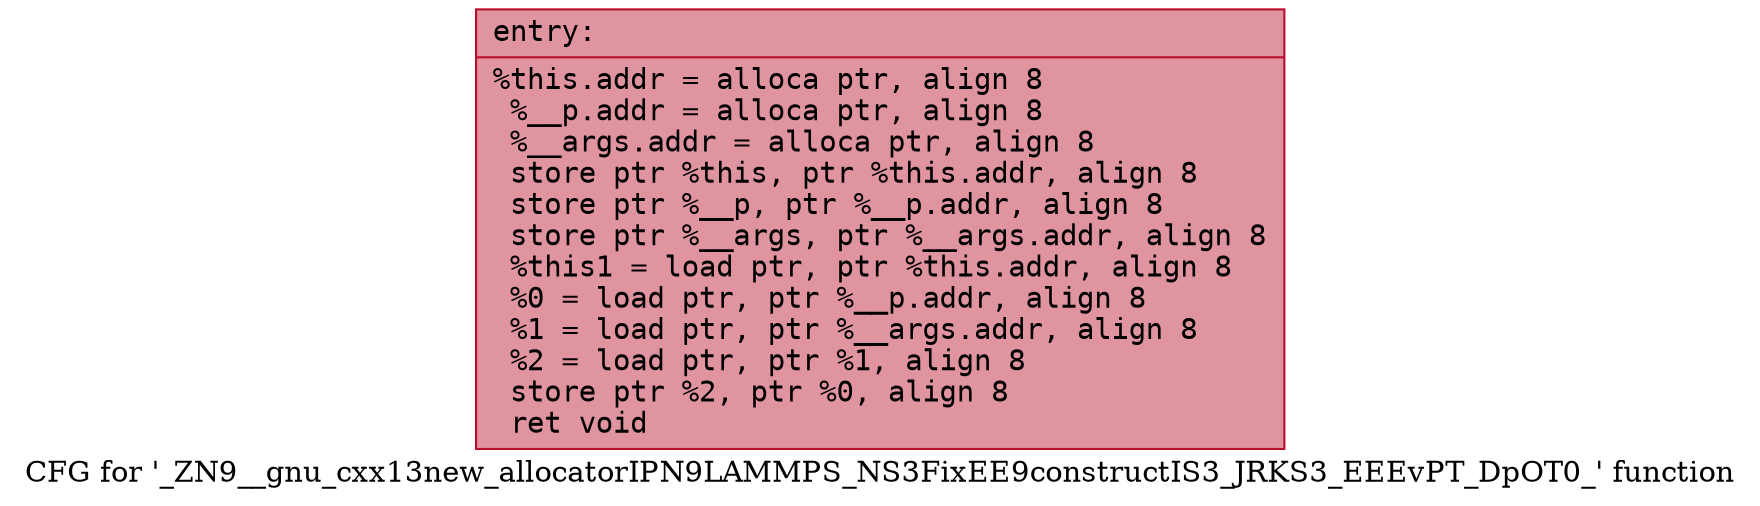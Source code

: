 digraph "CFG for '_ZN9__gnu_cxx13new_allocatorIPN9LAMMPS_NS3FixEE9constructIS3_JRKS3_EEEvPT_DpOT0_' function" {
	label="CFG for '_ZN9__gnu_cxx13new_allocatorIPN9LAMMPS_NS3FixEE9constructIS3_JRKS3_EEEvPT_DpOT0_' function";

	Node0x561f1656a2a0 [shape=record,color="#b70d28ff", style=filled, fillcolor="#b70d2870" fontname="Courier",label="{entry:\l|  %this.addr = alloca ptr, align 8\l  %__p.addr = alloca ptr, align 8\l  %__args.addr = alloca ptr, align 8\l  store ptr %this, ptr %this.addr, align 8\l  store ptr %__p, ptr %__p.addr, align 8\l  store ptr %__args, ptr %__args.addr, align 8\l  %this1 = load ptr, ptr %this.addr, align 8\l  %0 = load ptr, ptr %__p.addr, align 8\l  %1 = load ptr, ptr %__args.addr, align 8\l  %2 = load ptr, ptr %1, align 8\l  store ptr %2, ptr %0, align 8\l  ret void\l}"];
}
